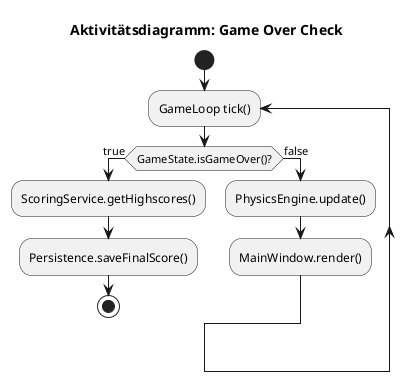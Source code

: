 @startuml
title Aktivitätsdiagramm: Game Over Check

start
repeat :GameLoop tick();
if (GameState.isGameOver()?) then (true)
  :ScoringService.getHighscores();
  :Persistence.saveFinalScore();
  stop
else (false)
  :PhysicsEngine.update();
  :MainWindow.render();
endif
@enduml
